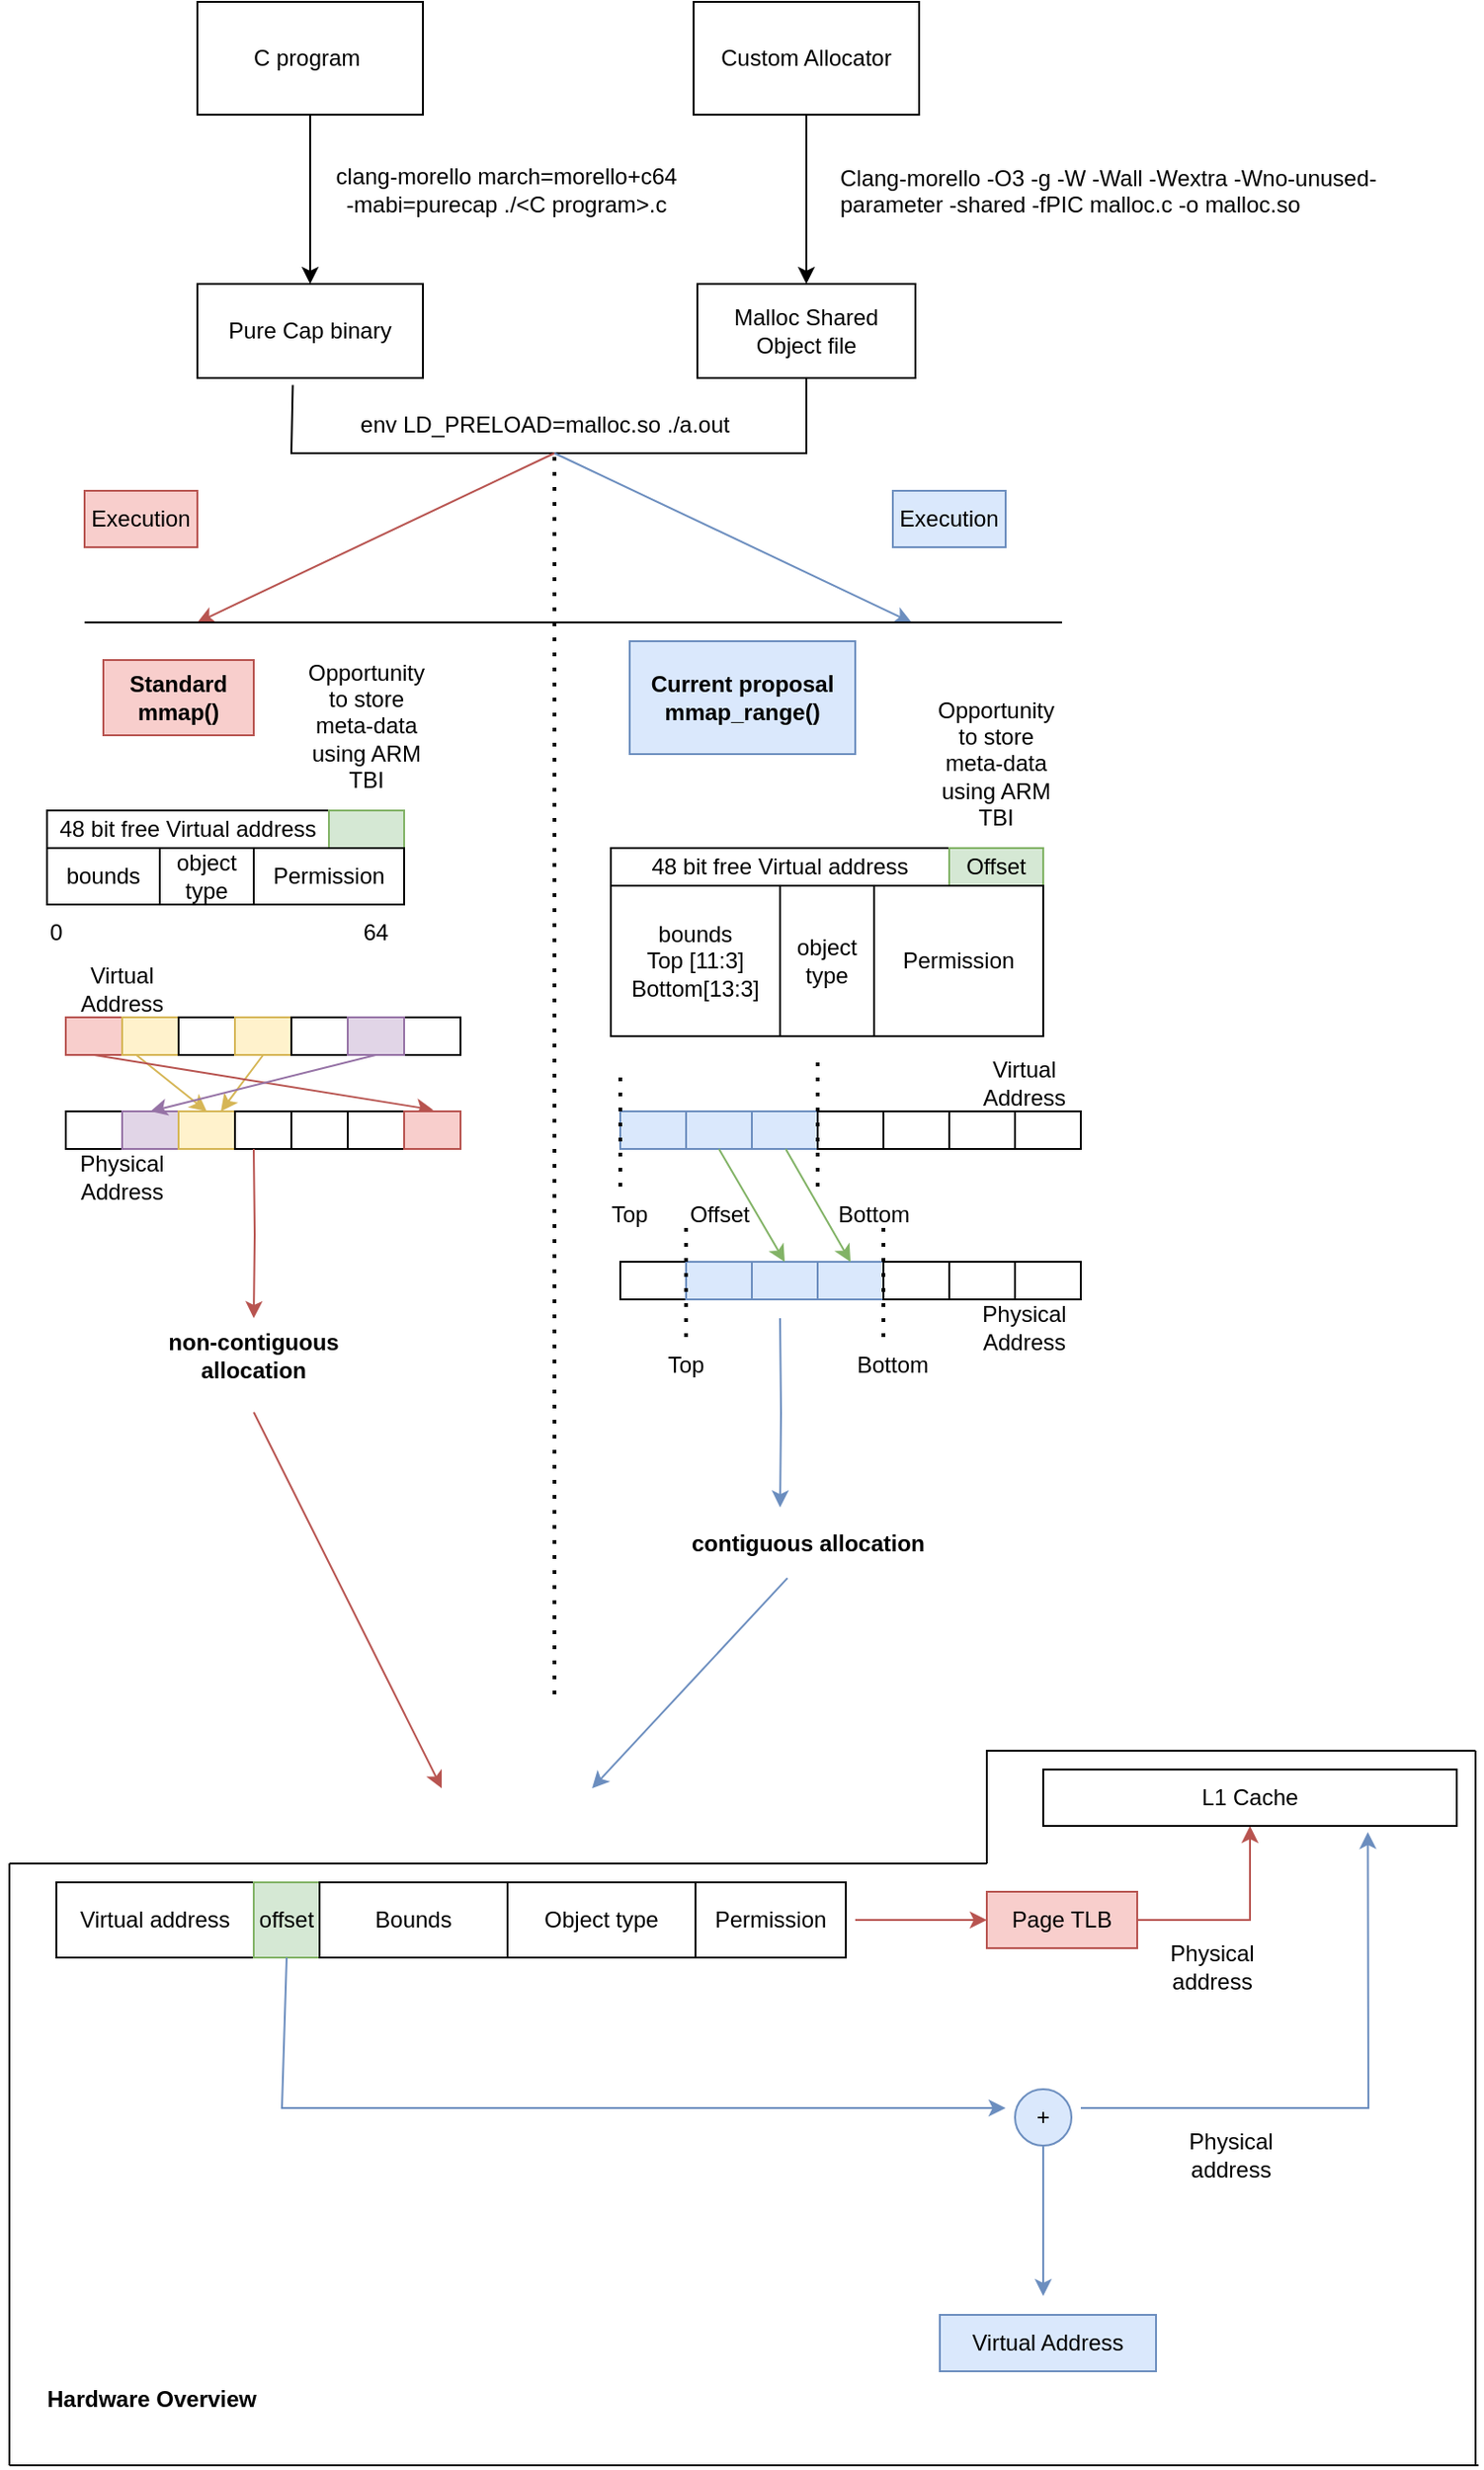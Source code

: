 <mxfile version="22.0.8" type="device">
  <diagram name="Page-1" id="sFsCJRjHab2z_hmjgrt8">
    <mxGraphModel dx="1642" dy="651" grid="1" gridSize="10" guides="1" tooltips="1" connect="1" arrows="1" fold="1" page="1" pageScale="1" pageWidth="827" pageHeight="1169" math="0" shadow="0">
      <root>
        <mxCell id="0" />
        <mxCell id="1" parent="0" />
        <mxCell id="sotdNrQeL3lC7SlMob6G-4" style="edgeStyle=orthogonalEdgeStyle;rounded=0;orthogonalLoop=1;jettySize=auto;html=1;exitX=0.5;exitY=1;exitDx=0;exitDy=0;" edge="1" parent="1" source="sotdNrQeL3lC7SlMob6G-1" target="sotdNrQeL3lC7SlMob6G-5">
          <mxGeometry relative="1" as="geometry">
            <mxPoint x="150" y="210" as="targetPoint" />
          </mxGeometry>
        </mxCell>
        <mxCell id="sotdNrQeL3lC7SlMob6G-1" value="C program&amp;nbsp;" style="rounded=0;whiteSpace=wrap;html=1;" vertex="1" parent="1">
          <mxGeometry x="90" y="80" width="120" height="60" as="geometry" />
        </mxCell>
        <mxCell id="sotdNrQeL3lC7SlMob6G-6" style="edgeStyle=orthogonalEdgeStyle;rounded=0;orthogonalLoop=1;jettySize=auto;html=1;exitX=0.5;exitY=1;exitDx=0;exitDy=0;" edge="1" parent="1" source="sotdNrQeL3lC7SlMob6G-2" target="sotdNrQeL3lC7SlMob6G-7">
          <mxGeometry relative="1" as="geometry">
            <mxPoint x="414" y="230" as="targetPoint" />
          </mxGeometry>
        </mxCell>
        <mxCell id="sotdNrQeL3lC7SlMob6G-2" value="Custom Allocator" style="rounded=0;whiteSpace=wrap;html=1;" vertex="1" parent="1">
          <mxGeometry x="354" y="80" width="120" height="60" as="geometry" />
        </mxCell>
        <mxCell id="sotdNrQeL3lC7SlMob6G-5" value="Pure Cap binary" style="rounded=0;whiteSpace=wrap;html=1;" vertex="1" parent="1">
          <mxGeometry x="90" y="230" width="120" height="50" as="geometry" />
        </mxCell>
        <mxCell id="sotdNrQeL3lC7SlMob6G-7" value="Malloc Shared Object file" style="rounded=0;whiteSpace=wrap;html=1;" vertex="1" parent="1">
          <mxGeometry x="356" y="230" width="116" height="50" as="geometry" />
        </mxCell>
        <mxCell id="sotdNrQeL3lC7SlMob6G-8" value="" style="endArrow=none;html=1;rounded=0;exitX=0.423;exitY=1.076;exitDx=0;exitDy=0;exitPerimeter=0;entryX=0.5;entryY=1;entryDx=0;entryDy=0;" edge="1" parent="1" source="sotdNrQeL3lC7SlMob6G-5" target="sotdNrQeL3lC7SlMob6G-7">
          <mxGeometry width="50" height="50" relative="1" as="geometry">
            <mxPoint x="240" y="230" as="sourcePoint" />
            <mxPoint x="410" y="320" as="targetPoint" />
            <Array as="points">
              <mxPoint x="140" y="320" />
              <mxPoint x="414" y="320" />
            </Array>
          </mxGeometry>
        </mxCell>
        <mxCell id="sotdNrQeL3lC7SlMob6G-9" value="" style="endArrow=classic;html=1;rounded=0;fillColor=#f8cecc;strokeColor=#b85450;" edge="1" parent="1">
          <mxGeometry width="50" height="50" relative="1" as="geometry">
            <mxPoint x="280" y="320" as="sourcePoint" />
            <mxPoint x="90" y="410" as="targetPoint" />
          </mxGeometry>
        </mxCell>
        <mxCell id="sotdNrQeL3lC7SlMob6G-10" value="" style="endArrow=classic;html=1;rounded=0;fillColor=#dae8fc;strokeColor=#6c8ebf;" edge="1" parent="1">
          <mxGeometry width="50" height="50" relative="1" as="geometry">
            <mxPoint x="280" y="320" as="sourcePoint" />
            <mxPoint x="470" y="410" as="targetPoint" />
          </mxGeometry>
        </mxCell>
        <mxCell id="sotdNrQeL3lC7SlMob6G-11" value="Execution" style="text;html=1;strokeColor=#b85450;fillColor=#f8cecc;align=center;verticalAlign=middle;whiteSpace=wrap;rounded=0;" vertex="1" parent="1">
          <mxGeometry x="30" y="340" width="60" height="30" as="geometry" />
        </mxCell>
        <mxCell id="sotdNrQeL3lC7SlMob6G-12" value="Execution" style="text;html=1;strokeColor=#6c8ebf;fillColor=#dae8fc;align=center;verticalAlign=middle;whiteSpace=wrap;rounded=0;" vertex="1" parent="1">
          <mxGeometry x="460" y="340" width="60" height="30" as="geometry" />
        </mxCell>
        <mxCell id="sotdNrQeL3lC7SlMob6G-13" value="" style="endArrow=none;dashed=1;html=1;dashPattern=1 3;strokeWidth=2;rounded=0;" edge="1" parent="1">
          <mxGeometry width="50" height="50" relative="1" as="geometry">
            <mxPoint x="280" y="980" as="sourcePoint" />
            <mxPoint x="280" y="320" as="targetPoint" />
          </mxGeometry>
        </mxCell>
        <mxCell id="sotdNrQeL3lC7SlMob6G-14" value="" style="endArrow=none;html=1;rounded=0;" edge="1" parent="1">
          <mxGeometry width="50" height="50" relative="1" as="geometry">
            <mxPoint x="30" y="410" as="sourcePoint" />
            <mxPoint x="550" y="410" as="targetPoint" />
          </mxGeometry>
        </mxCell>
        <mxCell id="sotdNrQeL3lC7SlMob6G-15" value="Standard mmap()" style="text;html=1;strokeColor=#b85450;fillColor=#f8cecc;align=center;verticalAlign=middle;whiteSpace=wrap;rounded=0;fontStyle=1" vertex="1" parent="1">
          <mxGeometry x="40" y="430" width="80" height="40" as="geometry" />
        </mxCell>
        <mxCell id="sotdNrQeL3lC7SlMob6G-16" value="&lt;b&gt;Current proposal&lt;br&gt;mmap_range()&lt;/b&gt;" style="text;html=1;strokeColor=#6c8ebf;fillColor=#dae8fc;align=center;verticalAlign=middle;whiteSpace=wrap;rounded=0;" vertex="1" parent="1">
          <mxGeometry x="320" y="420" width="120" height="60" as="geometry" />
        </mxCell>
        <mxCell id="sotdNrQeL3lC7SlMob6G-17" value="48 bit free Virtual address" style="rounded=0;whiteSpace=wrap;html=1;" vertex="1" parent="1">
          <mxGeometry x="10" y="510" width="150" height="20" as="geometry" />
        </mxCell>
        <mxCell id="sotdNrQeL3lC7SlMob6G-18" value="" style="rounded=0;whiteSpace=wrap;html=1;direction=south;fillColor=#d5e8d4;strokeColor=#82b366;" vertex="1" parent="1">
          <mxGeometry x="160" y="510" width="40" height="20" as="geometry" />
        </mxCell>
        <mxCell id="sotdNrQeL3lC7SlMob6G-20" value="Opportunity to store meta-data using ARM TBI" style="text;html=1;strokeColor=none;fillColor=none;align=center;verticalAlign=middle;whiteSpace=wrap;rounded=0;" vertex="1" parent="1">
          <mxGeometry x="150" y="450" width="60" height="30" as="geometry" />
        </mxCell>
        <mxCell id="sotdNrQeL3lC7SlMob6G-22" value="" style="rounded=0;whiteSpace=wrap;html=1;" vertex="1" parent="1">
          <mxGeometry x="10" y="530" width="190" height="30" as="geometry" />
        </mxCell>
        <mxCell id="sotdNrQeL3lC7SlMob6G-23" value="bounds" style="rounded=0;whiteSpace=wrap;html=1;" vertex="1" parent="1">
          <mxGeometry x="10" y="530" width="60" height="30" as="geometry" />
        </mxCell>
        <mxCell id="sotdNrQeL3lC7SlMob6G-24" value="object type" style="rounded=0;whiteSpace=wrap;html=1;" vertex="1" parent="1">
          <mxGeometry x="70" y="530" width="50" height="30" as="geometry" />
        </mxCell>
        <mxCell id="sotdNrQeL3lC7SlMob6G-26" value="Permission" style="rounded=0;whiteSpace=wrap;html=1;" vertex="1" parent="1">
          <mxGeometry x="120" y="530" width="80" height="30" as="geometry" />
        </mxCell>
        <mxCell id="sotdNrQeL3lC7SlMob6G-27" value="0" style="text;html=1;strokeColor=none;fillColor=none;align=center;verticalAlign=middle;whiteSpace=wrap;rounded=0;" vertex="1" parent="1">
          <mxGeometry y="560" width="30" height="30" as="geometry" />
        </mxCell>
        <mxCell id="sotdNrQeL3lC7SlMob6G-28" value="64" style="text;html=1;strokeColor=none;fillColor=none;align=center;verticalAlign=middle;whiteSpace=wrap;rounded=0;" vertex="1" parent="1">
          <mxGeometry x="170" y="560" width="30" height="30" as="geometry" />
        </mxCell>
        <mxCell id="sotdNrQeL3lC7SlMob6G-29" value="" style="rounded=0;whiteSpace=wrap;html=1;" vertex="1" parent="1">
          <mxGeometry x="20" y="620" width="210" height="20" as="geometry" />
        </mxCell>
        <mxCell id="sotdNrQeL3lC7SlMob6G-30" value="" style="rounded=0;whiteSpace=wrap;html=1;fillColor=#f8cecc;strokeColor=#b85450;" vertex="1" parent="1">
          <mxGeometry x="20" y="620" width="30" height="20" as="geometry" />
        </mxCell>
        <mxCell id="sotdNrQeL3lC7SlMob6G-31" value="" style="rounded=0;whiteSpace=wrap;html=1;fillColor=#fff2cc;strokeColor=#d6b656;" vertex="1" parent="1">
          <mxGeometry x="50" y="620" width="30" height="20" as="geometry" />
        </mxCell>
        <mxCell id="sotdNrQeL3lC7SlMob6G-32" value="" style="rounded=0;whiteSpace=wrap;html=1;" vertex="1" parent="1">
          <mxGeometry x="80" y="620" width="30" height="20" as="geometry" />
        </mxCell>
        <mxCell id="sotdNrQeL3lC7SlMob6G-33" value="" style="rounded=0;whiteSpace=wrap;html=1;fillColor=#fff2cc;strokeColor=#d6b656;" vertex="1" parent="1">
          <mxGeometry x="110" y="620" width="30" height="20" as="geometry" />
        </mxCell>
        <mxCell id="sotdNrQeL3lC7SlMob6G-34" value="" style="rounded=0;whiteSpace=wrap;html=1;" vertex="1" parent="1">
          <mxGeometry x="140" y="620" width="30" height="20" as="geometry" />
        </mxCell>
        <mxCell id="sotdNrQeL3lC7SlMob6G-35" value="" style="rounded=0;whiteSpace=wrap;html=1;fillColor=#e1d5e7;strokeColor=#9673a6;" vertex="1" parent="1">
          <mxGeometry x="170" y="620" width="30" height="20" as="geometry" />
        </mxCell>
        <mxCell id="sotdNrQeL3lC7SlMob6G-36" value="Virtual Address" style="text;html=1;strokeColor=none;fillColor=none;align=center;verticalAlign=middle;whiteSpace=wrap;rounded=0;" vertex="1" parent="1">
          <mxGeometry x="20" y="590" width="60" height="30" as="geometry" />
        </mxCell>
        <mxCell id="sotdNrQeL3lC7SlMob6G-37" value="" style="rounded=0;whiteSpace=wrap;html=1;" vertex="1" parent="1">
          <mxGeometry x="20" y="670" width="210" height="20" as="geometry" />
        </mxCell>
        <mxCell id="sotdNrQeL3lC7SlMob6G-38" value="" style="rounded=0;whiteSpace=wrap;html=1;" vertex="1" parent="1">
          <mxGeometry x="20" y="670" width="30" height="20" as="geometry" />
        </mxCell>
        <mxCell id="sotdNrQeL3lC7SlMob6G-39" value="" style="rounded=0;whiteSpace=wrap;html=1;fillColor=#e1d5e7;strokeColor=#9673a6;" vertex="1" parent="1">
          <mxGeometry x="50" y="670" width="30" height="20" as="geometry" />
        </mxCell>
        <mxCell id="sotdNrQeL3lC7SlMob6G-40" value="" style="rounded=0;whiteSpace=wrap;html=1;fillColor=#fff2cc;strokeColor=#d6b656;" vertex="1" parent="1">
          <mxGeometry x="80" y="670" width="30" height="20" as="geometry" />
        </mxCell>
        <mxCell id="sotdNrQeL3lC7SlMob6G-41" value="" style="rounded=0;whiteSpace=wrap;html=1;" vertex="1" parent="1">
          <mxGeometry x="110" y="670" width="30" height="20" as="geometry" />
        </mxCell>
        <mxCell id="sotdNrQeL3lC7SlMob6G-42" value="" style="rounded=0;whiteSpace=wrap;html=1;" vertex="1" parent="1">
          <mxGeometry x="140" y="670" width="30" height="20" as="geometry" />
        </mxCell>
        <mxCell id="sotdNrQeL3lC7SlMob6G-43" value="" style="rounded=0;whiteSpace=wrap;html=1;" vertex="1" parent="1">
          <mxGeometry x="170" y="670" width="30" height="20" as="geometry" />
        </mxCell>
        <mxCell id="sotdNrQeL3lC7SlMob6G-44" value="" style="endArrow=classic;html=1;rounded=0;exitX=0.25;exitY=1;exitDx=0;exitDy=0;entryX=0.5;entryY=0;entryDx=0;entryDy=0;fillColor=#fff2cc;strokeColor=#d6b656;" edge="1" parent="1" source="sotdNrQeL3lC7SlMob6G-31" target="sotdNrQeL3lC7SlMob6G-40">
          <mxGeometry width="50" height="50" relative="1" as="geometry">
            <mxPoint x="190" y="670" as="sourcePoint" />
            <mxPoint x="240" y="620" as="targetPoint" />
          </mxGeometry>
        </mxCell>
        <mxCell id="sotdNrQeL3lC7SlMob6G-45" value="" style="endArrow=classic;html=1;rounded=0;entryX=0.75;entryY=0;entryDx=0;entryDy=0;fillColor=#fff2cc;strokeColor=#d6b656;" edge="1" parent="1" target="sotdNrQeL3lC7SlMob6G-40">
          <mxGeometry width="50" height="50" relative="1" as="geometry">
            <mxPoint x="125" y="640" as="sourcePoint" />
            <mxPoint x="105" y="680" as="targetPoint" />
          </mxGeometry>
        </mxCell>
        <mxCell id="sotdNrQeL3lC7SlMob6G-46" value="" style="endArrow=classic;html=1;rounded=0;exitX=0.5;exitY=1;exitDx=0;exitDy=0;entryX=0.931;entryY=-0.04;entryDx=0;entryDy=0;entryPerimeter=0;fillColor=#f8cecc;strokeColor=#b85450;" edge="1" parent="1" source="sotdNrQeL3lC7SlMob6G-30" target="sotdNrQeL3lC7SlMob6G-37">
          <mxGeometry width="50" height="50" relative="1" as="geometry">
            <mxPoint x="68" y="650" as="sourcePoint" />
            <mxPoint x="105" y="680" as="targetPoint" />
          </mxGeometry>
        </mxCell>
        <mxCell id="sotdNrQeL3lC7SlMob6G-47" value="" style="endArrow=classic;html=1;rounded=0;entryX=0.5;entryY=0;entryDx=0;entryDy=0;exitX=0.5;exitY=1;exitDx=0;exitDy=0;fillColor=#e1d5e7;strokeColor=#9673a6;" edge="1" parent="1" source="sotdNrQeL3lC7SlMob6G-35" target="sotdNrQeL3lC7SlMob6G-39">
          <mxGeometry width="50" height="50" relative="1" as="geometry">
            <mxPoint x="190" y="670" as="sourcePoint" />
            <mxPoint x="240" y="620" as="targetPoint" />
          </mxGeometry>
        </mxCell>
        <mxCell id="sotdNrQeL3lC7SlMob6G-48" value="" style="rounded=0;whiteSpace=wrap;html=1;fillColor=#f8cecc;strokeColor=#b85450;" vertex="1" parent="1">
          <mxGeometry x="200" y="670" width="30" height="20" as="geometry" />
        </mxCell>
        <mxCell id="sotdNrQeL3lC7SlMob6G-49" value="Physical Address" style="text;html=1;strokeColor=none;fillColor=none;align=center;verticalAlign=middle;whiteSpace=wrap;rounded=0;" vertex="1" parent="1">
          <mxGeometry x="20" y="690" width="60" height="30" as="geometry" />
        </mxCell>
        <mxCell id="sotdNrQeL3lC7SlMob6G-52" style="edgeStyle=orthogonalEdgeStyle;rounded=0;orthogonalLoop=1;jettySize=auto;html=1;entryX=0.5;entryY=0;entryDx=0;entryDy=0;fillColor=#f8cecc;strokeColor=#b85450;" edge="1" parent="1" target="sotdNrQeL3lC7SlMob6G-50">
          <mxGeometry relative="1" as="geometry">
            <mxPoint x="160" y="770" as="targetPoint" />
            <mxPoint x="120" y="690" as="sourcePoint" />
          </mxGeometry>
        </mxCell>
        <mxCell id="sotdNrQeL3lC7SlMob6G-50" value="non-contiguous allocation" style="text;html=1;strokeColor=none;fillColor=none;align=center;verticalAlign=middle;whiteSpace=wrap;rounded=0;fontStyle=1" vertex="1" parent="1">
          <mxGeometry x="50" y="780" width="140" height="40" as="geometry" />
        </mxCell>
        <mxCell id="sotdNrQeL3lC7SlMob6G-54" value="48 bit free Virtual address" style="rounded=0;whiteSpace=wrap;html=1;" vertex="1" parent="1">
          <mxGeometry x="310" y="530" width="180" height="20" as="geometry" />
        </mxCell>
        <mxCell id="sotdNrQeL3lC7SlMob6G-55" value="Offset" style="rounded=0;whiteSpace=wrap;html=1;direction=south;fillColor=#d5e8d4;strokeColor=#82b366;" vertex="1" parent="1">
          <mxGeometry x="490" y="530" width="50" height="20" as="geometry" />
        </mxCell>
        <mxCell id="sotdNrQeL3lC7SlMob6G-56" value="Opportunity to store meta-data using ARM TBI" style="text;html=1;strokeColor=none;fillColor=none;align=center;verticalAlign=middle;whiteSpace=wrap;rounded=0;" vertex="1" parent="1">
          <mxGeometry x="485" y="470" width="60" height="30" as="geometry" />
        </mxCell>
        <mxCell id="sotdNrQeL3lC7SlMob6G-60" value="bounds&lt;br&gt;Top [11:3]&lt;br&gt;Bottom[13:3]" style="rounded=0;whiteSpace=wrap;html=1;" vertex="1" parent="1">
          <mxGeometry x="310" y="550" width="90" height="80" as="geometry" />
        </mxCell>
        <mxCell id="sotdNrQeL3lC7SlMob6G-61" value="object type" style="rounded=0;whiteSpace=wrap;html=1;" vertex="1" parent="1">
          <mxGeometry x="400" y="550" width="50" height="80" as="geometry" />
        </mxCell>
        <mxCell id="sotdNrQeL3lC7SlMob6G-62" value="Permission" style="rounded=0;whiteSpace=wrap;html=1;" vertex="1" parent="1">
          <mxGeometry x="450" y="550" width="90" height="80" as="geometry" />
        </mxCell>
        <mxCell id="sotdNrQeL3lC7SlMob6G-63" value="" style="rounded=0;whiteSpace=wrap;html=1;" vertex="1" parent="1">
          <mxGeometry x="315" y="670" width="245" height="20" as="geometry" />
        </mxCell>
        <mxCell id="sotdNrQeL3lC7SlMob6G-64" value="" style="rounded=0;whiteSpace=wrap;html=1;" vertex="1" parent="1">
          <mxGeometry x="315" y="750" width="245" height="20" as="geometry" />
        </mxCell>
        <mxCell id="sotdNrQeL3lC7SlMob6G-65" value="" style="rounded=0;whiteSpace=wrap;html=1;fillColor=#dae8fc;strokeColor=#6c8ebf;" vertex="1" parent="1">
          <mxGeometry x="315" y="670" width="35" height="20" as="geometry" />
        </mxCell>
        <mxCell id="sotdNrQeL3lC7SlMob6G-66" value="" style="rounded=0;whiteSpace=wrap;html=1;fillColor=#dae8fc;strokeColor=#6c8ebf;" vertex="1" parent="1">
          <mxGeometry x="350" y="670" width="35" height="20" as="geometry" />
        </mxCell>
        <mxCell id="sotdNrQeL3lC7SlMob6G-67" value="" style="rounded=0;whiteSpace=wrap;html=1;fillColor=#dae8fc;strokeColor=#6c8ebf;" vertex="1" parent="1">
          <mxGeometry x="385" y="670" width="35" height="20" as="geometry" />
        </mxCell>
        <mxCell id="sotdNrQeL3lC7SlMob6G-68" value="" style="rounded=0;whiteSpace=wrap;html=1;" vertex="1" parent="1">
          <mxGeometry x="420" y="670" width="35" height="20" as="geometry" />
        </mxCell>
        <mxCell id="sotdNrQeL3lC7SlMob6G-69" value="" style="rounded=0;whiteSpace=wrap;html=1;" vertex="1" parent="1">
          <mxGeometry x="455" y="670" width="35" height="20" as="geometry" />
        </mxCell>
        <mxCell id="sotdNrQeL3lC7SlMob6G-70" value="" style="rounded=0;whiteSpace=wrap;html=1;" vertex="1" parent="1">
          <mxGeometry x="490" y="670" width="35" height="20" as="geometry" />
        </mxCell>
        <mxCell id="sotdNrQeL3lC7SlMob6G-71" value="" style="rounded=0;whiteSpace=wrap;html=1;" vertex="1" parent="1">
          <mxGeometry x="525" y="670" width="35" height="20" as="geometry" />
        </mxCell>
        <mxCell id="sotdNrQeL3lC7SlMob6G-72" value="" style="rounded=0;whiteSpace=wrap;html=1;" vertex="1" parent="1">
          <mxGeometry x="315" y="750" width="35" height="20" as="geometry" />
        </mxCell>
        <mxCell id="sotdNrQeL3lC7SlMob6G-73" value="" style="rounded=0;whiteSpace=wrap;html=1;fillColor=#dae8fc;strokeColor=#6c8ebf;" vertex="1" parent="1">
          <mxGeometry x="350" y="750" width="35" height="20" as="geometry" />
        </mxCell>
        <mxCell id="sotdNrQeL3lC7SlMob6G-74" value="" style="rounded=0;whiteSpace=wrap;html=1;fillColor=#dae8fc;strokeColor=#6c8ebf;" vertex="1" parent="1">
          <mxGeometry x="385" y="750" width="35" height="20" as="geometry" />
        </mxCell>
        <mxCell id="sotdNrQeL3lC7SlMob6G-75" value="" style="rounded=0;whiteSpace=wrap;html=1;fillColor=#dae8fc;strokeColor=#6c8ebf;" vertex="1" parent="1">
          <mxGeometry x="420" y="750" width="35" height="20" as="geometry" />
        </mxCell>
        <mxCell id="sotdNrQeL3lC7SlMob6G-76" value="" style="rounded=0;whiteSpace=wrap;html=1;" vertex="1" parent="1">
          <mxGeometry x="455" y="750" width="35" height="20" as="geometry" />
        </mxCell>
        <mxCell id="sotdNrQeL3lC7SlMob6G-78" value="" style="rounded=0;whiteSpace=wrap;html=1;" vertex="1" parent="1">
          <mxGeometry x="490" y="750" width="35" height="20" as="geometry" />
        </mxCell>
        <mxCell id="sotdNrQeL3lC7SlMob6G-79" value="" style="rounded=0;whiteSpace=wrap;html=1;" vertex="1" parent="1">
          <mxGeometry x="525" y="750" width="35" height="20" as="geometry" />
        </mxCell>
        <mxCell id="sotdNrQeL3lC7SlMob6G-80" value="" style="endArrow=classic;html=1;rounded=0;entryX=0.5;entryY=0;entryDx=0;entryDy=0;exitX=0.5;exitY=1;exitDx=0;exitDy=0;fillColor=#d5e8d4;strokeColor=#82b366;" edge="1" parent="1" source="sotdNrQeL3lC7SlMob6G-66" target="sotdNrQeL3lC7SlMob6G-74">
          <mxGeometry width="50" height="50" relative="1" as="geometry">
            <mxPoint x="280" y="690" as="sourcePoint" />
            <mxPoint x="330" y="640" as="targetPoint" />
          </mxGeometry>
        </mxCell>
        <mxCell id="sotdNrQeL3lC7SlMob6G-81" value="" style="endArrow=classic;html=1;rounded=0;entryX=0.5;entryY=0;entryDx=0;entryDy=0;fillColor=#d5e8d4;strokeColor=#82b366;" edge="1" parent="1" target="sotdNrQeL3lC7SlMob6G-75">
          <mxGeometry width="50" height="50" relative="1" as="geometry">
            <mxPoint x="403" y="690" as="sourcePoint" />
            <mxPoint x="413" y="760" as="targetPoint" />
          </mxGeometry>
        </mxCell>
        <mxCell id="sotdNrQeL3lC7SlMob6G-82" value="" style="endArrow=none;dashed=1;html=1;dashPattern=1 3;strokeWidth=2;rounded=0;" edge="1" parent="1">
          <mxGeometry width="50" height="50" relative="1" as="geometry">
            <mxPoint x="315" y="710" as="sourcePoint" />
            <mxPoint x="315" y="650" as="targetPoint" />
          </mxGeometry>
        </mxCell>
        <mxCell id="sotdNrQeL3lC7SlMob6G-85" value="" style="endArrow=none;dashed=1;html=1;dashPattern=1 3;strokeWidth=2;rounded=0;" edge="1" parent="1">
          <mxGeometry width="50" height="50" relative="1" as="geometry">
            <mxPoint x="350" y="790" as="sourcePoint" />
            <mxPoint x="350" y="730" as="targetPoint" />
          </mxGeometry>
        </mxCell>
        <mxCell id="sotdNrQeL3lC7SlMob6G-88" value="" style="endArrow=none;dashed=1;html=1;dashPattern=1 3;strokeWidth=2;rounded=0;" edge="1" parent="1">
          <mxGeometry width="50" height="50" relative="1" as="geometry">
            <mxPoint x="455" y="790" as="sourcePoint" />
            <mxPoint x="455" y="730" as="targetPoint" />
            <Array as="points" />
          </mxGeometry>
        </mxCell>
        <mxCell id="sotdNrQeL3lC7SlMob6G-90" value="" style="endArrow=none;dashed=1;html=1;dashPattern=1 3;strokeWidth=2;rounded=0;" edge="1" parent="1">
          <mxGeometry width="50" height="50" relative="1" as="geometry">
            <mxPoint x="420" y="710" as="sourcePoint" />
            <mxPoint x="420" y="640" as="targetPoint" />
          </mxGeometry>
        </mxCell>
        <mxCell id="sotdNrQeL3lC7SlMob6G-91" value="Top" style="text;html=1;strokeColor=none;fillColor=none;align=center;verticalAlign=middle;whiteSpace=wrap;rounded=0;" vertex="1" parent="1">
          <mxGeometry x="290" y="710" width="60" height="30" as="geometry" />
        </mxCell>
        <mxCell id="sotdNrQeL3lC7SlMob6G-92" value="Bottom" style="text;html=1;strokeColor=none;fillColor=none;align=center;verticalAlign=middle;whiteSpace=wrap;rounded=0;" vertex="1" parent="1">
          <mxGeometry x="420" y="710" width="60" height="30" as="geometry" />
        </mxCell>
        <mxCell id="sotdNrQeL3lC7SlMob6G-93" value="Top" style="text;html=1;strokeColor=none;fillColor=none;align=center;verticalAlign=middle;whiteSpace=wrap;rounded=0;" vertex="1" parent="1">
          <mxGeometry x="320" y="790" width="60" height="30" as="geometry" />
        </mxCell>
        <mxCell id="sotdNrQeL3lC7SlMob6G-94" value="Bottom" style="text;html=1;strokeColor=none;fillColor=none;align=center;verticalAlign=middle;whiteSpace=wrap;rounded=0;" vertex="1" parent="1">
          <mxGeometry x="430" y="790" width="60" height="30" as="geometry" />
        </mxCell>
        <mxCell id="sotdNrQeL3lC7SlMob6G-95" value="Offset" style="text;html=1;strokeColor=none;fillColor=none;align=center;verticalAlign=middle;whiteSpace=wrap;rounded=0;" vertex="1" parent="1">
          <mxGeometry x="337.5" y="710" width="60" height="30" as="geometry" />
        </mxCell>
        <mxCell id="sotdNrQeL3lC7SlMob6G-96" value="Virtual Address" style="text;html=1;strokeColor=none;fillColor=none;align=center;verticalAlign=middle;whiteSpace=wrap;rounded=0;" vertex="1" parent="1">
          <mxGeometry x="500" y="640" width="60" height="30" as="geometry" />
        </mxCell>
        <mxCell id="sotdNrQeL3lC7SlMob6G-97" value="Physical Address" style="text;html=1;strokeColor=none;fillColor=none;align=center;verticalAlign=middle;whiteSpace=wrap;rounded=0;" vertex="1" parent="1">
          <mxGeometry x="500" y="770" width="60" height="30" as="geometry" />
        </mxCell>
        <mxCell id="sotdNrQeL3lC7SlMob6G-99" style="edgeStyle=orthogonalEdgeStyle;rounded=0;orthogonalLoop=1;jettySize=auto;html=1;entryX=0.393;entryY=0.015;entryDx=0;entryDy=0;entryPerimeter=0;fillColor=#dae8fc;strokeColor=#6c8ebf;" edge="1" parent="1" target="sotdNrQeL3lC7SlMob6G-100">
          <mxGeometry relative="1" as="geometry">
            <mxPoint x="430" y="860" as="targetPoint" />
            <mxPoint x="400" y="780" as="sourcePoint" />
          </mxGeometry>
        </mxCell>
        <mxCell id="sotdNrQeL3lC7SlMob6G-100" value="contiguous allocation" style="text;html=1;align=center;verticalAlign=middle;whiteSpace=wrap;rounded=0;fontStyle=1" vertex="1" parent="1">
          <mxGeometry x="345" y="880" width="140" height="40" as="geometry" />
        </mxCell>
        <mxCell id="sotdNrQeL3lC7SlMob6G-101" value="" style="endArrow=classic;html=1;rounded=0;fillColor=#f8cecc;strokeColor=#b85450;" edge="1" parent="1">
          <mxGeometry width="50" height="50" relative="1" as="geometry">
            <mxPoint x="120" y="830" as="sourcePoint" />
            <mxPoint x="220" y="1030" as="targetPoint" />
          </mxGeometry>
        </mxCell>
        <mxCell id="sotdNrQeL3lC7SlMob6G-102" value="" style="endArrow=classic;html=1;rounded=0;exitX=0.421;exitY=0.955;exitDx=0;exitDy=0;exitPerimeter=0;fillColor=#dae8fc;strokeColor=#6c8ebf;" edge="1" parent="1" source="sotdNrQeL3lC7SlMob6G-100">
          <mxGeometry width="50" height="50" relative="1" as="geometry">
            <mxPoint x="400" y="930" as="sourcePoint" />
            <mxPoint x="300" y="1030" as="targetPoint" />
          </mxGeometry>
        </mxCell>
        <mxCell id="sotdNrQeL3lC7SlMob6G-104" value="Virtual address" style="rounded=0;whiteSpace=wrap;html=1;" vertex="1" parent="1">
          <mxGeometry x="15" y="1080" width="105" height="40" as="geometry" />
        </mxCell>
        <mxCell id="sotdNrQeL3lC7SlMob6G-105" value="offset" style="rounded=0;whiteSpace=wrap;html=1;fillColor=#d5e8d4;strokeColor=#82b366;" vertex="1" parent="1">
          <mxGeometry x="120" y="1080" width="35" height="40" as="geometry" />
        </mxCell>
        <mxCell id="sotdNrQeL3lC7SlMob6G-106" value="Bounds" style="rounded=0;whiteSpace=wrap;html=1;" vertex="1" parent="1">
          <mxGeometry x="155" y="1080" width="100" height="40" as="geometry" />
        </mxCell>
        <mxCell id="sotdNrQeL3lC7SlMob6G-107" value="Object type" style="rounded=0;whiteSpace=wrap;html=1;" vertex="1" parent="1">
          <mxGeometry x="255" y="1080" width="100" height="40" as="geometry" />
        </mxCell>
        <mxCell id="sotdNrQeL3lC7SlMob6G-108" value="Permission" style="rounded=0;whiteSpace=wrap;html=1;" vertex="1" parent="1">
          <mxGeometry x="355" y="1080" width="80" height="40" as="geometry" />
        </mxCell>
        <mxCell id="sotdNrQeL3lC7SlMob6G-110" value="" style="endArrow=classic;html=1;rounded=0;fillColor=#f8cecc;strokeColor=#b85450;" edge="1" parent="1">
          <mxGeometry width="50" height="50" relative="1" as="geometry">
            <mxPoint x="440" y="1100" as="sourcePoint" />
            <mxPoint x="510" y="1100" as="targetPoint" />
          </mxGeometry>
        </mxCell>
        <mxCell id="sotdNrQeL3lC7SlMob6G-111" value="Page TLB" style="rounded=0;whiteSpace=wrap;html=1;fillColor=#f8cecc;strokeColor=#b85450;" vertex="1" parent="1">
          <mxGeometry x="510" y="1085" width="80" height="30" as="geometry" />
        </mxCell>
        <mxCell id="sotdNrQeL3lC7SlMob6G-113" value="" style="endArrow=classic;html=1;rounded=0;exitX=1;exitY=0.5;exitDx=0;exitDy=0;entryX=0.5;entryY=1;entryDx=0;entryDy=0;fillColor=#f8cecc;strokeColor=#b85450;" edge="1" parent="1" source="sotdNrQeL3lC7SlMob6G-111" target="sotdNrQeL3lC7SlMob6G-114">
          <mxGeometry width="50" height="50" relative="1" as="geometry">
            <mxPoint x="450" y="1110" as="sourcePoint" />
            <mxPoint x="650" y="1060" as="targetPoint" />
            <Array as="points">
              <mxPoint x="650" y="1100" />
            </Array>
          </mxGeometry>
        </mxCell>
        <mxCell id="sotdNrQeL3lC7SlMob6G-114" value="L1 Cache" style="rounded=0;whiteSpace=wrap;html=1;" vertex="1" parent="1">
          <mxGeometry x="540" y="1020" width="220" height="30" as="geometry" />
        </mxCell>
        <mxCell id="sotdNrQeL3lC7SlMob6G-115" value="Physical address" style="text;html=1;align=center;verticalAlign=middle;whiteSpace=wrap;rounded=0;" vertex="1" parent="1">
          <mxGeometry x="600" y="1110" width="60" height="30" as="geometry" />
        </mxCell>
        <mxCell id="sotdNrQeL3lC7SlMob6G-116" value="" style="endArrow=classic;html=1;rounded=0;exitX=0.5;exitY=1;exitDx=0;exitDy=0;fillColor=#dae8fc;strokeColor=#6c8ebf;" edge="1" parent="1" source="sotdNrQeL3lC7SlMob6G-105">
          <mxGeometry width="50" height="50" relative="1" as="geometry">
            <mxPoint x="340" y="1090" as="sourcePoint" />
            <mxPoint x="520" y="1200" as="targetPoint" />
            <Array as="points">
              <mxPoint x="135" y="1200" />
            </Array>
          </mxGeometry>
        </mxCell>
        <mxCell id="sotdNrQeL3lC7SlMob6G-117" value="+" style="ellipse;whiteSpace=wrap;html=1;aspect=fixed;fillColor=#dae8fc;strokeColor=#6c8ebf;" vertex="1" parent="1">
          <mxGeometry x="525" y="1190" width="30" height="30" as="geometry" />
        </mxCell>
        <mxCell id="sotdNrQeL3lC7SlMob6G-118" value="" style="endArrow=classic;html=1;rounded=0;entryX=0.785;entryY=1.107;entryDx=0;entryDy=0;entryPerimeter=0;fillColor=#dae8fc;strokeColor=#6c8ebf;" edge="1" parent="1" target="sotdNrQeL3lC7SlMob6G-114">
          <mxGeometry width="50" height="50" relative="1" as="geometry">
            <mxPoint x="560" y="1200" as="sourcePoint" />
            <mxPoint x="770" y="1190" as="targetPoint" />
            <Array as="points">
              <mxPoint x="713" y="1200" />
            </Array>
          </mxGeometry>
        </mxCell>
        <mxCell id="sotdNrQeL3lC7SlMob6G-119" value="Physical address" style="text;html=1;strokeColor=none;fillColor=none;align=center;verticalAlign=middle;whiteSpace=wrap;rounded=0;" vertex="1" parent="1">
          <mxGeometry x="610" y="1210" width="60" height="30" as="geometry" />
        </mxCell>
        <mxCell id="sotdNrQeL3lC7SlMob6G-120" value="" style="endArrow=classic;html=1;rounded=0;exitX=0.5;exitY=1;exitDx=0;exitDy=0;fillColor=#dae8fc;strokeColor=#6c8ebf;" edge="1" parent="1" source="sotdNrQeL3lC7SlMob6G-117">
          <mxGeometry width="50" height="50" relative="1" as="geometry">
            <mxPoint x="400" y="1190" as="sourcePoint" />
            <mxPoint x="540" y="1300" as="targetPoint" />
          </mxGeometry>
        </mxCell>
        <mxCell id="sotdNrQeL3lC7SlMob6G-121" value="Virtual Address" style="rounded=0;whiteSpace=wrap;html=1;fillColor=#dae8fc;strokeColor=#6c8ebf;" vertex="1" parent="1">
          <mxGeometry x="485" y="1310" width="115" height="30" as="geometry" />
        </mxCell>
        <mxCell id="sotdNrQeL3lC7SlMob6G-123" value="" style="endArrow=none;html=1;rounded=0;" edge="1" parent="1">
          <mxGeometry width="50" height="50" relative="1" as="geometry">
            <mxPoint x="-10" y="1070" as="sourcePoint" />
            <mxPoint x="510" y="1070" as="targetPoint" />
            <Array as="points">
              <mxPoint x="230" y="1070" />
            </Array>
          </mxGeometry>
        </mxCell>
        <mxCell id="sotdNrQeL3lC7SlMob6G-124" value="" style="endArrow=none;html=1;rounded=0;" edge="1" parent="1">
          <mxGeometry width="50" height="50" relative="1" as="geometry">
            <mxPoint x="-10" y="1390" as="sourcePoint" />
            <mxPoint x="-10" y="1070" as="targetPoint" />
          </mxGeometry>
        </mxCell>
        <mxCell id="sotdNrQeL3lC7SlMob6G-125" value="" style="endArrow=none;html=1;rounded=0;" edge="1" parent="1">
          <mxGeometry width="50" height="50" relative="1" as="geometry">
            <mxPoint x="-10" y="1390" as="sourcePoint" />
            <mxPoint x="260" y="1390" as="targetPoint" />
          </mxGeometry>
        </mxCell>
        <mxCell id="sotdNrQeL3lC7SlMob6G-126" value="" style="endArrow=none;html=1;rounded=0;" edge="1" parent="1">
          <mxGeometry width="50" height="50" relative="1" as="geometry">
            <mxPoint x="260" y="1390" as="sourcePoint" />
            <mxPoint x="771.6" y="1390" as="targetPoint" />
          </mxGeometry>
        </mxCell>
        <mxCell id="sotdNrQeL3lC7SlMob6G-127" value="" style="endArrow=none;html=1;rounded=0;" edge="1" parent="1">
          <mxGeometry width="50" height="50" relative="1" as="geometry">
            <mxPoint x="770" y="1390" as="sourcePoint" />
            <mxPoint x="770" y="1010" as="targetPoint" />
            <Array as="points" />
          </mxGeometry>
        </mxCell>
        <mxCell id="sotdNrQeL3lC7SlMob6G-128" value="" style="endArrow=none;html=1;rounded=0;" edge="1" parent="1">
          <mxGeometry width="50" height="50" relative="1" as="geometry">
            <mxPoint x="510" y="1070" as="sourcePoint" />
            <mxPoint x="770" y="1010" as="targetPoint" />
            <Array as="points">
              <mxPoint x="510" y="1010" />
            </Array>
          </mxGeometry>
        </mxCell>
        <mxCell id="sotdNrQeL3lC7SlMob6G-130" value="&lt;b&gt;Hardware Overview&amp;nbsp;&lt;/b&gt;" style="text;html=1;strokeColor=none;fillColor=none;align=center;verticalAlign=middle;whiteSpace=wrap;rounded=0;" vertex="1" parent="1">
          <mxGeometry x="-15" y="1340" width="165" height="30" as="geometry" />
        </mxCell>
        <mxCell id="sotdNrQeL3lC7SlMob6G-132" value="&lt;span class=&quot;s1&quot;&gt;Clang-morello -O3 -g -W -Wall -Wextra -Wno-unused-parameter -shared -fPIC malloc.c -o malloc.so&lt;/span&gt;" style="text;whiteSpace=wrap;html=1;" vertex="1" parent="1">
          <mxGeometry x="430" y="160" width="290" height="40" as="geometry" />
        </mxCell>
        <mxCell id="sotdNrQeL3lC7SlMob6G-133" value="clang-morello march=morello+c64 &lt;br&gt;-mabi=purecap ./&amp;lt;C program&amp;gt;.c" style="text;html=1;align=center;verticalAlign=middle;resizable=0;points=[];autosize=1;strokeColor=none;fillColor=none;" vertex="1" parent="1">
          <mxGeometry x="154" y="160" width="200" height="40" as="geometry" />
        </mxCell>
        <mxCell id="sotdNrQeL3lC7SlMob6G-134" value="env LD_PRELOAD=malloc.so ./a.out" style="text;html=1;strokeColor=none;fillColor=none;align=center;verticalAlign=middle;whiteSpace=wrap;rounded=0;" vertex="1" parent="1">
          <mxGeometry x="160" y="290" width="230" height="30" as="geometry" />
        </mxCell>
      </root>
    </mxGraphModel>
  </diagram>
</mxfile>
